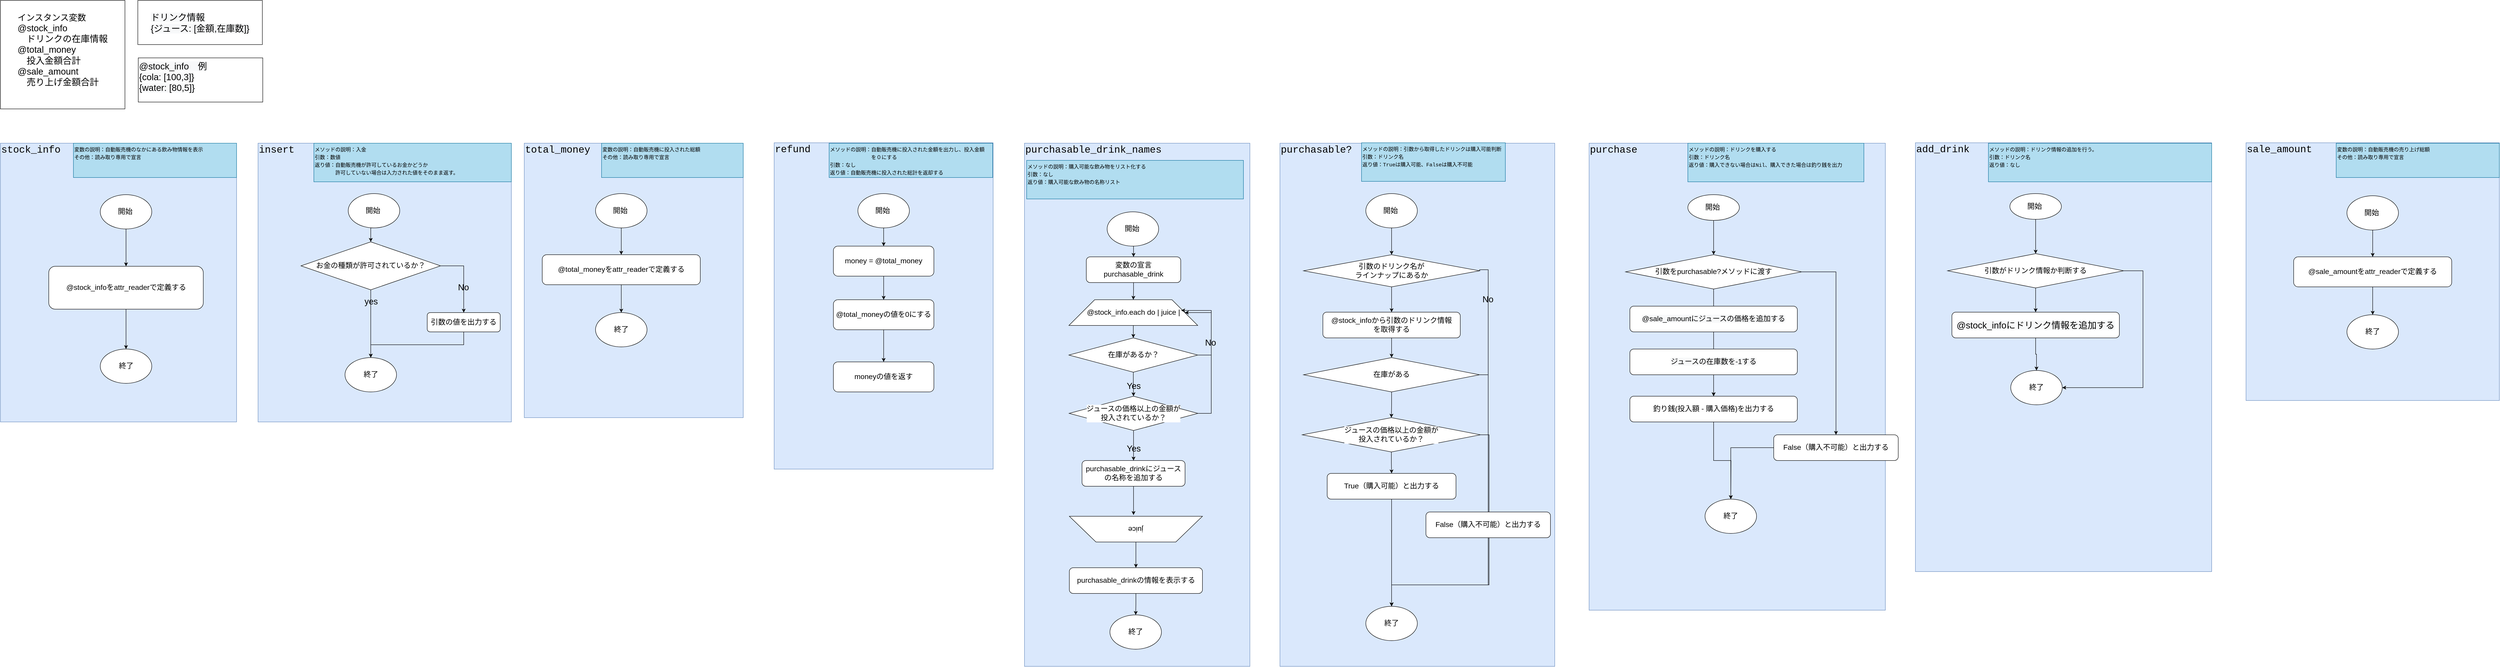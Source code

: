 <mxfile version="12.9.8" type="device"><diagram id="C5RBs43oDa-KdzZeNtuy" name="Page-1"><mxGraphModel dx="1113" dy="1093" grid="1" gridSize="10" guides="1" tooltips="1" connect="1" arrows="1" fold="1" page="1" pageScale="1" pageWidth="291" pageHeight="413" background="none" math="0" shadow="0"><root><mxCell id="WIyWlLk6GJQsqaUBKTNV-0"/><mxCell id="WIyWlLk6GJQsqaUBKTNV-1" parent="WIyWlLk6GJQsqaUBKTNV-0"/><mxCell id="ArXZXlp-o-ZHqkaWzT3B-133" value="&lt;div style=&quot;font-family: &amp;#34;menlo&amp;#34; , &amp;#34;monaco&amp;#34; , &amp;#34;courier new&amp;#34; , monospace ; line-height: 18px&quot;&gt;&lt;span style=&quot;text-align: center&quot;&gt;&lt;font style=&quot;font-size: 23px&quot;&gt;purchasable?&lt;/font&gt;&lt;/span&gt;&lt;br style=&quot;font-size: 23px&quot;&gt;&lt;/div&gt;" style="text;html=1;strokeColor=#6c8ebf;fillColor=#dae8fc;align=left;verticalAlign=top;whiteSpace=wrap;rounded=0;fontSize=23;labelBackgroundColor=none;fontColor=#000000;" vertex="1" parent="WIyWlLk6GJQsqaUBKTNV-1"><mxGeometry x="2980" y="-80" width="640" height="1220" as="geometry"/></mxCell><mxCell id="ArXZXlp-o-ZHqkaWzT3B-115" value="&lt;div style=&quot;font-family: &amp;#34;menlo&amp;#34; , &amp;#34;monaco&amp;#34; , &amp;#34;courier new&amp;#34; , monospace ; line-height: 18px&quot;&gt;&lt;span style=&quot;text-align: center&quot;&gt;&lt;font style=&quot;font-size: 23px&quot;&gt;purchasable_drink_names&lt;/font&gt;&lt;/span&gt;&lt;br style=&quot;font-size: 23px&quot;&gt;&lt;/div&gt;" style="text;html=1;strokeColor=#6c8ebf;fillColor=#dae8fc;align=left;verticalAlign=top;whiteSpace=wrap;rounded=0;fontSize=23;labelBackgroundColor=none;fontColor=#000000;" vertex="1" parent="WIyWlLk6GJQsqaUBKTNV-1"><mxGeometry x="2385" y="-80" width="525" height="1220" as="geometry"/></mxCell><mxCell id="ArXZXlp-o-ZHqkaWzT3B-100" value="&lt;div style=&quot;font-family: menlo, monaco, &amp;quot;courier new&amp;quot;, monospace; font-size: 23px; line-height: 18px;&quot;&gt;&lt;span style=&quot;font-size: 23px; text-align: center;&quot;&gt;refund&lt;/span&gt;&lt;br style=&quot;font-size: 23px;&quot;&gt;&lt;/div&gt;" style="text;html=1;strokeColor=#6c8ebf;fillColor=#dae8fc;align=left;verticalAlign=top;whiteSpace=wrap;rounded=0;fontSize=23;labelBackgroundColor=none;fontColor=#000000;" vertex="1" parent="WIyWlLk6GJQsqaUBKTNV-1"><mxGeometry x="1802" y="-81" width="510" height="761" as="geometry"/></mxCell><mxCell id="CPaV_lXsV1JfVB1zai1K-3" style="edgeStyle=orthogonalEdgeStyle;rounded=0;orthogonalLoop=1;jettySize=auto;html=1;exitX=0.5;exitY=1;exitDx=0;exitDy=0;entryX=0.5;entryY=0;entryDx=0;entryDy=0;" parent="WIyWlLk6GJQsqaUBKTNV-1" edge="1" target="CPaV_lXsV1JfVB1zai1K-110"><mxGeometry relative="1" as="geometry"><mxPoint x="870" y="90" as="targetPoint"/><mxPoint x="870" y="50" as="sourcePoint"/><Array as="points"><mxPoint x="870" y="70"/><mxPoint x="865" y="70"/></Array></mxGeometry></mxCell><mxCell id="ArXZXlp-o-ZHqkaWzT3B-15" value="" style="edgeStyle=orthogonalEdgeStyle;rounded=0;orthogonalLoop=1;jettySize=auto;html=1;fontColor=#000000;entryX=0.5;entryY=0;entryDx=0;entryDy=0;" edge="1" parent="WIyWlLk6GJQsqaUBKTNV-1" source="WIyWlLk6GJQsqaUBKTNV-12" target="ArXZXlp-o-ZHqkaWzT3B-20"><mxGeometry relative="1" as="geometry"><mxPoint x="865" y="405" as="targetPoint"/></mxGeometry></mxCell><mxCell id="WIyWlLk6GJQsqaUBKTNV-12" value="@total_moneyに加算する" style="rounded=1;whiteSpace=wrap;html=1;fontSize=12;glass=0;strokeWidth=1;shadow=0;" parent="WIyWlLk6GJQsqaUBKTNV-1" vertex="1"><mxGeometry x="785" y="360" width="170" height="45" as="geometry"/></mxCell><mxCell id="CPaV_lXsV1JfVB1zai1K-5" value="&lt;div style=&quot;font-family: menlo, monaco, &amp;quot;courier new&amp;quot;, monospace; font-size: 23px; line-height: 18px;&quot;&gt;insert&lt;/div&gt;" style="text;html=1;strokeColor=#6c8ebf;fillColor=#dae8fc;align=left;verticalAlign=top;whiteSpace=wrap;rounded=0;fontSize=23;labelBackgroundColor=none;fontColor=#000000;" parent="WIyWlLk6GJQsqaUBKTNV-1" vertex="1"><mxGeometry x="600" y="-80" width="590" height="650" as="geometry"/></mxCell><mxCell id="CPaV_lXsV1JfVB1zai1K-53" value="&lt;div style=&quot;font-family: menlo, monaco, &amp;quot;courier new&amp;quot;, monospace; font-size: 23px; line-height: 18px;&quot;&gt;stock_info&lt;/div&gt;" style="text;html=1;strokeColor=#6c8ebf;fillColor=#DAE8FC;align=left;verticalAlign=top;whiteSpace=wrap;rounded=0;fontSize=23;labelBackgroundColor=none;fontColor=#000000;" parent="WIyWlLk6GJQsqaUBKTNV-1" vertex="1"><mxGeometry y="-80" width="550" height="650" as="geometry"/></mxCell><mxCell id="ArXZXlp-o-ZHqkaWzT3B-6" style="edgeStyle=orthogonalEdgeStyle;rounded=0;orthogonalLoop=1;jettySize=auto;html=1;exitX=0.5;exitY=1;exitDx=0;exitDy=0;entryX=0.5;entryY=0;entryDx=0;entryDy=0;fontColor=#000000;" edge="1" parent="WIyWlLk6GJQsqaUBKTNV-1" source="CPaV_lXsV1JfVB1zai1K-54" target="ArXZXlp-o-ZHqkaWzT3B-5"><mxGeometry relative="1" as="geometry"/></mxCell><mxCell id="CPaV_lXsV1JfVB1zai1K-54" value="@stock_infoをattr_readerで定義する" style="rounded=1;whiteSpace=wrap;html=1;fontSize=17;" parent="WIyWlLk6GJQsqaUBKTNV-1" vertex="1"><mxGeometry x="112.57" y="207" width="359.87" height="100" as="geometry"/></mxCell><mxCell id="CPaV_lXsV1JfVB1zai1K-69" value="&lt;div style=&quot;font-family: menlo, monaco, &amp;quot;courier new&amp;quot;, monospace; font-size: 23px; line-height: 18px;&quot;&gt;total_money&lt;/div&gt;" style="text;html=1;strokeColor=#6c8ebf;fillColor=#dae8fc;align=left;verticalAlign=top;whiteSpace=wrap;rounded=0;fontSize=23;labelBackgroundColor=none;" parent="WIyWlLk6GJQsqaUBKTNV-1" vertex="1"><mxGeometry x="1220" y="-80" width="510" height="640" as="geometry"/></mxCell><mxCell id="CPaV_lXsV1JfVB1zai1K-72" style="edgeStyle=orthogonalEdgeStyle;rounded=0;orthogonalLoop=1;jettySize=auto;html=1;fontSize=22;entryX=0.5;entryY=0;entryDx=0;entryDy=0;" parent="WIyWlLk6GJQsqaUBKTNV-1" source="ArXZXlp-o-ZHqkaWzT3B-24" edge="1" target="ArXZXlp-o-ZHqkaWzT3B-26"><mxGeometry relative="1" as="geometry"><mxPoint x="1405" y="120" as="targetPoint"/><mxPoint x="1405" y="60" as="sourcePoint"/></mxGeometry></mxCell><mxCell id="ArXZXlp-o-ZHqkaWzT3B-91" style="edgeStyle=orthogonalEdgeStyle;rounded=0;orthogonalLoop=1;jettySize=auto;html=1;entryX=0.5;entryY=0;entryDx=0;entryDy=0;fontSize=23;fontColor=#000000;" edge="1" parent="WIyWlLk6GJQsqaUBKTNV-1" source="CPaV_lXsV1JfVB1zai1K-110" target="ArXZXlp-o-ZHqkaWzT3B-20"><mxGeometry relative="1" as="geometry"/></mxCell><mxCell id="ArXZXlp-o-ZHqkaWzT3B-92" value="&lt;font style=&quot;font-size: 20px;&quot;&gt;yes&lt;/font&gt;" style="text;html=1;align=center;verticalAlign=middle;resizable=0;points=[];fontSize=20;fontColor=#000000;" vertex="1" connectable="0" parent="ArXZXlp-o-ZHqkaWzT3B-91"><mxGeometry x="-0.677" relative="1" as="geometry"><mxPoint as="offset"/></mxGeometry></mxCell><mxCell id="ArXZXlp-o-ZHqkaWzT3B-108" style="edgeStyle=orthogonalEdgeStyle;rounded=0;orthogonalLoop=1;jettySize=auto;html=1;entryX=0.5;entryY=0;entryDx=0;entryDy=0;fontSize=17;fontColor=#000000;exitX=1;exitY=0.5;exitDx=0;exitDy=0;" edge="1" parent="WIyWlLk6GJQsqaUBKTNV-1" source="CPaV_lXsV1JfVB1zai1K-110" target="ArXZXlp-o-ZHqkaWzT3B-18"><mxGeometry relative="1" as="geometry"/></mxCell><mxCell id="ArXZXlp-o-ZHqkaWzT3B-109" value="&lt;font style=&quot;font-size: 20px&quot;&gt;No&lt;/font&gt;" style="text;html=1;align=center;verticalAlign=middle;resizable=0;points=[];fontSize=17;fontColor=#000000;" vertex="1" connectable="0" parent="ArXZXlp-o-ZHqkaWzT3B-108"><mxGeometry x="0.275" y="-1" relative="1" as="geometry"><mxPoint as="offset"/></mxGeometry></mxCell><mxCell id="CPaV_lXsV1JfVB1zai1K-110" value="お金の種類が許可されているか？" style="rhombus;whiteSpace=wrap;html=1;fillColor=#ffffff;gradientColor=none;fontSize=17;" parent="WIyWlLk6GJQsqaUBKTNV-1" vertex="1"><mxGeometry x="700" y="150" width="325" height="112" as="geometry"/></mxCell><mxCell id="ArXZXlp-o-ZHqkaWzT3B-4" value="&lt;div style=&quot;font-size: 20px&quot;&gt;&lt;div style=&quot;text-align: left&quot;&gt;インスタンス変数&lt;/div&gt;&lt;/div&gt;&lt;span style=&quot;background-color: rgb(248 , 249 , 250) ; font-size: 20px&quot;&gt;&lt;div style=&quot;text-align: left&quot;&gt;&lt;span style=&quot;font-size: 21px ; text-align: center&quot;&gt;@stock_info&lt;/span&gt;&lt;br&gt;&lt;/div&gt;&lt;div style=&quot;text-align: left&quot;&gt;&lt;span style=&quot;font-size: 21px ; text-align: center&quot;&gt;　ドリンクの在庫情報&lt;/span&gt;&lt;/div&gt;&lt;div style=&quot;text-align: left&quot;&gt;&lt;span style=&quot;font-size: 21px ; text-align: center&quot;&gt;@total_money&lt;/span&gt;&lt;br&gt;&lt;/div&gt;&lt;div style=&quot;text-align: left&quot;&gt;&lt;span style=&quot;font-size: 21px ; text-align: center&quot;&gt;　投入金額合計&lt;/span&gt;&lt;/div&gt;&lt;div style=&quot;text-align: left&quot;&gt;&lt;span style=&quot;font-size: 21px ; text-align: center&quot;&gt;@sale_amount&lt;/span&gt;&lt;br&gt;&lt;/div&gt;&lt;div style=&quot;text-align: left&quot;&gt;&lt;span style=&quot;font-size: 21px ; text-align: center&quot;&gt;　売り上げ金額合計&lt;/span&gt;&lt;/div&gt;&lt;div style=&quot;text-align: left&quot;&gt;&lt;br&gt;&lt;/div&gt;&lt;/span&gt;" style="rounded=0;whiteSpace=wrap;html=1;labelBackgroundColor=#ffffff;gradientColor=none;fontColor=#000000;" vertex="1" parent="WIyWlLk6GJQsqaUBKTNV-1"><mxGeometry y="-413" width="290" height="253" as="geometry"/></mxCell><mxCell id="ArXZXlp-o-ZHqkaWzT3B-5" value="終了" style="ellipse;whiteSpace=wrap;html=1;labelBackgroundColor=#ffffff;gradientColor=none;fontColor=#000000;fontSize=17;" vertex="1" parent="WIyWlLk6GJQsqaUBKTNV-1"><mxGeometry x="232.5" y="400" width="120" height="80" as="geometry"/></mxCell><mxCell id="ArXZXlp-o-ZHqkaWzT3B-87" style="edgeStyle=orthogonalEdgeStyle;rounded=0;orthogonalLoop=1;jettySize=auto;html=1;exitX=0.5;exitY=1;exitDx=0;exitDy=0;entryX=0.5;entryY=0;entryDx=0;entryDy=0;fontSize=23;fontColor=#000000;" edge="1" parent="WIyWlLk6GJQsqaUBKTNV-1" source="ArXZXlp-o-ZHqkaWzT3B-9" target="CPaV_lXsV1JfVB1zai1K-110"><mxGeometry relative="1" as="geometry"/></mxCell><mxCell id="ArXZXlp-o-ZHqkaWzT3B-9" value="開始&amp;nbsp;" style="ellipse;whiteSpace=wrap;html=1;labelBackgroundColor=#ffffff;gradientColor=none;fontColor=#000000;fontSize=17;" vertex="1" parent="WIyWlLk6GJQsqaUBKTNV-1"><mxGeometry x="810" y="37.5" width="120" height="80" as="geometry"/></mxCell><mxCell id="ArXZXlp-o-ZHqkaWzT3B-93" style="edgeStyle=orthogonalEdgeStyle;rounded=0;orthogonalLoop=1;jettySize=auto;html=1;exitX=0.5;exitY=1;exitDx=0;exitDy=0;entryX=0.5;entryY=0;entryDx=0;entryDy=0;fontSize=23;fontColor=#000000;" edge="1" parent="WIyWlLk6GJQsqaUBKTNV-1" source="ArXZXlp-o-ZHqkaWzT3B-18" target="ArXZXlp-o-ZHqkaWzT3B-20"><mxGeometry relative="1" as="geometry"/></mxCell><mxCell id="ArXZXlp-o-ZHqkaWzT3B-18" value="引数の値を出力する" style="rounded=1;whiteSpace=wrap;html=1;fontSize=17;glass=0;strokeWidth=1;shadow=0;" vertex="1" parent="WIyWlLk6GJQsqaUBKTNV-1"><mxGeometry x="994" y="315" width="170" height="45" as="geometry"/></mxCell><mxCell id="ArXZXlp-o-ZHqkaWzT3B-20" value="終了" style="ellipse;whiteSpace=wrap;html=1;labelBackgroundColor=#ffffff;gradientColor=none;fontColor=#000000;fontSize=17;" vertex="1" parent="WIyWlLk6GJQsqaUBKTNV-1"><mxGeometry x="802.5" y="420" width="120" height="80" as="geometry"/></mxCell><mxCell id="ArXZXlp-o-ZHqkaWzT3B-96" style="edgeStyle=orthogonalEdgeStyle;rounded=0;orthogonalLoop=1;jettySize=auto;html=1;exitX=0.5;exitY=1;exitDx=0;exitDy=0;entryX=0.5;entryY=0;entryDx=0;entryDy=0;fontSize=23;fontColor=#000000;" edge="1" parent="WIyWlLk6GJQsqaUBKTNV-1" source="ArXZXlp-o-ZHqkaWzT3B-26" target="ArXZXlp-o-ZHqkaWzT3B-95"><mxGeometry relative="1" as="geometry"/></mxCell><mxCell id="ArXZXlp-o-ZHqkaWzT3B-26" value="&lt;span style=&quot;font-size: 17px;&quot;&gt;@total_moneyをattr_readerで定義する&lt;/span&gt;" style="rounded=1;whiteSpace=wrap;html=1;fontSize=17;glass=0;strokeWidth=1;shadow=0;" vertex="1" parent="WIyWlLk6GJQsqaUBKTNV-1"><mxGeometry x="1261.88" y="180" width="368.12" height="70" as="geometry"/></mxCell><mxCell id="ArXZXlp-o-ZHqkaWzT3B-32" style="edgeStyle=orthogonalEdgeStyle;rounded=0;orthogonalLoop=1;jettySize=auto;html=1;entryX=0.5;entryY=0;entryDx=0;entryDy=0;fontColor=#000000;" edge="1" parent="WIyWlLk6GJQsqaUBKTNV-1" source="ArXZXlp-o-ZHqkaWzT3B-29" target="ArXZXlp-o-ZHqkaWzT3B-30"><mxGeometry relative="1" as="geometry"/></mxCell><mxCell id="ArXZXlp-o-ZHqkaWzT3B-29" value="開始&amp;nbsp;" style="ellipse;whiteSpace=wrap;html=1;labelBackgroundColor=#ffffff;gradientColor=none;fontColor=#000000;fontSize=17;" vertex="1" parent="WIyWlLk6GJQsqaUBKTNV-1"><mxGeometry x="1997" y="37.5" width="120" height="80" as="geometry"/></mxCell><mxCell id="ArXZXlp-o-ZHqkaWzT3B-103" style="edgeStyle=orthogonalEdgeStyle;rounded=0;orthogonalLoop=1;jettySize=auto;html=1;entryX=0.5;entryY=0;entryDx=0;entryDy=0;fontSize=23;fontColor=#000000;" edge="1" parent="WIyWlLk6GJQsqaUBKTNV-1" source="ArXZXlp-o-ZHqkaWzT3B-30" target="ArXZXlp-o-ZHqkaWzT3B-34"><mxGeometry relative="1" as="geometry"/></mxCell><mxCell id="ArXZXlp-o-ZHqkaWzT3B-30" value="money = @total_money" style="rounded=1;whiteSpace=wrap;html=1;fontSize=17;glass=0;strokeWidth=1;shadow=0;" vertex="1" parent="WIyWlLk6GJQsqaUBKTNV-1"><mxGeometry x="1939.97" y="160" width="234.06" height="70" as="geometry"/></mxCell><mxCell id="ArXZXlp-o-ZHqkaWzT3B-38" style="edgeStyle=orthogonalEdgeStyle;rounded=0;orthogonalLoop=1;jettySize=auto;html=1;entryX=0.5;entryY=0;entryDx=0;entryDy=0;fontColor=#000000;" edge="1" parent="WIyWlLk6GJQsqaUBKTNV-1" source="ArXZXlp-o-ZHqkaWzT3B-34" target="ArXZXlp-o-ZHqkaWzT3B-35"><mxGeometry relative="1" as="geometry"/></mxCell><mxCell id="ArXZXlp-o-ZHqkaWzT3B-34" value="@total_moneyの値を0にする" style="rounded=1;whiteSpace=wrap;html=1;fontSize=17;glass=0;strokeWidth=1;shadow=0;" vertex="1" parent="WIyWlLk6GJQsqaUBKTNV-1"><mxGeometry x="1939.97" y="285" width="234.06" height="70" as="geometry"/></mxCell><mxCell id="ArXZXlp-o-ZHqkaWzT3B-35" value="moneyの値を返す" style="rounded=1;whiteSpace=wrap;html=1;fontSize=17;glass=0;strokeWidth=1;shadow=0;" vertex="1" parent="WIyWlLk6GJQsqaUBKTNV-1"><mxGeometry x="1939.97" y="430" width="234.06" height="70" as="geometry"/></mxCell><mxCell id="ArXZXlp-o-ZHqkaWzT3B-42" style="edgeStyle=orthogonalEdgeStyle;rounded=0;orthogonalLoop=1;jettySize=auto;html=1;exitX=0.5;exitY=1;exitDx=0;exitDy=0;entryX=0.5;entryY=0;entryDx=0;entryDy=0;fontColor=#000000;" edge="1" parent="WIyWlLk6GJQsqaUBKTNV-1" source="ArXZXlp-o-ZHqkaWzT3B-69" target="ArXZXlp-o-ZHqkaWzT3B-44"><mxGeometry relative="1" as="geometry"><mxPoint x="2640.0" y="200" as="targetPoint"/></mxGeometry></mxCell><mxCell id="ArXZXlp-o-ZHqkaWzT3B-40" value="開始&amp;nbsp;" style="ellipse;whiteSpace=wrap;html=1;labelBackgroundColor=#ffffff;gradientColor=none;fontColor=#000000;fontSize=17;" vertex="1" parent="WIyWlLk6GJQsqaUBKTNV-1"><mxGeometry x="2577.5" y="80" width="120" height="80" as="geometry"/></mxCell><mxCell id="ArXZXlp-o-ZHqkaWzT3B-43" value="&lt;span style=&quot;font-size: 21px&quot;&gt;&lt;br&gt;&lt;/span&gt;" style="text;html=1;align=center;verticalAlign=middle;resizable=0;points=[];autosize=1;fontColor=#000000;" vertex="1" parent="WIyWlLk6GJQsqaUBKTNV-1"><mxGeometry x="435" y="-230" width="20" height="20" as="geometry"/></mxCell><mxCell id="ArXZXlp-o-ZHqkaWzT3B-50" style="edgeStyle=orthogonalEdgeStyle;rounded=0;orthogonalLoop=1;jettySize=auto;html=1;exitX=0.5;exitY=1;exitDx=0;exitDy=0;entryX=0.5;entryY=0;entryDx=0;entryDy=0;fontColor=#000000;" edge="1" parent="WIyWlLk6GJQsqaUBKTNV-1" source="ArXZXlp-o-ZHqkaWzT3B-44" target="ArXZXlp-o-ZHqkaWzT3B-47"><mxGeometry relative="1" as="geometry"/></mxCell><mxCell id="ArXZXlp-o-ZHqkaWzT3B-44" value="@stock_info.each do | juice |" style="shape=trapezoid;perimeter=trapezoidPerimeter;whiteSpace=wrap;html=1;labelBackgroundColor=#ffffff;gradientColor=none;fontColor=#000000;fontSize=17;" vertex="1" parent="WIyWlLk6GJQsqaUBKTNV-1"><mxGeometry x="2488.5" y="285" width="300" height="60" as="geometry"/></mxCell><mxCell id="ArXZXlp-o-ZHqkaWzT3B-70" value="" style="edgeStyle=orthogonalEdgeStyle;rounded=0;orthogonalLoop=1;jettySize=auto;html=1;fontColor=#000000;" edge="1" parent="WIyWlLk6GJQsqaUBKTNV-1" source="ArXZXlp-o-ZHqkaWzT3B-46" target="ArXZXlp-o-ZHqkaWzT3B-59"><mxGeometry relative="1" as="geometry"/></mxCell><mxCell id="ArXZXlp-o-ZHqkaWzT3B-46" value="juice" style="shape=trapezoid;perimeter=trapezoidPerimeter;whiteSpace=wrap;html=1;labelBackgroundColor=#ffffff;gradientColor=none;fontColor=#000000;rotation=180;fontSize=17;spacingTop=0;" vertex="1" parent="WIyWlLk6GJQsqaUBKTNV-1"><mxGeometry x="2489.5" y="790" width="310" height="60" as="geometry"/></mxCell><mxCell id="ArXZXlp-o-ZHqkaWzT3B-51" style="edgeStyle=orthogonalEdgeStyle;rounded=0;orthogonalLoop=1;jettySize=auto;html=1;exitX=0.5;exitY=1;exitDx=0;exitDy=0;fontColor=#000000;" edge="1" parent="WIyWlLk6GJQsqaUBKTNV-1" source="ArXZXlp-o-ZHqkaWzT3B-47" target="ArXZXlp-o-ZHqkaWzT3B-49"><mxGeometry relative="1" as="geometry"/></mxCell><mxCell id="ArXZXlp-o-ZHqkaWzT3B-63" value="Yes" style="text;html=1;align=center;verticalAlign=middle;resizable=0;points=[];fontColor=#000000;fontSize=20;" vertex="1" connectable="0" parent="ArXZXlp-o-ZHqkaWzT3B-51"><mxGeometry x="0.388" y="3" relative="1" as="geometry"><mxPoint x="-3" y="-7.5" as="offset"/></mxGeometry></mxCell><mxCell id="ArXZXlp-o-ZHqkaWzT3B-120" style="edgeStyle=orthogonalEdgeStyle;rounded=0;orthogonalLoop=1;jettySize=auto;html=1;fontSize=20;fontColor=#000000;exitX=1;exitY=0.5;exitDx=0;exitDy=0;" edge="1" parent="WIyWlLk6GJQsqaUBKTNV-1" source="ArXZXlp-o-ZHqkaWzT3B-47"><mxGeometry relative="1" as="geometry"><mxPoint x="2750" y="310" as="targetPoint"/><Array as="points"><mxPoint x="2820" y="414"/><mxPoint x="2820" y="310"/></Array></mxGeometry></mxCell><mxCell id="ArXZXlp-o-ZHqkaWzT3B-47" value="在庫があるか？" style="rhombus;whiteSpace=wrap;html=1;labelBackgroundColor=#ffffff;gradientColor=none;fontColor=#000000;fontSize=17;" vertex="1" parent="WIyWlLk6GJQsqaUBKTNV-1"><mxGeometry x="2488.5" y="374" width="300" height="80" as="geometry"/></mxCell><mxCell id="ArXZXlp-o-ZHqkaWzT3B-65" value="" style="edgeStyle=orthogonalEdgeStyle;rounded=0;orthogonalLoop=1;jettySize=auto;html=1;fontColor=#000000;" edge="1" parent="WIyWlLk6GJQsqaUBKTNV-1" source="ArXZXlp-o-ZHqkaWzT3B-49" target="ArXZXlp-o-ZHqkaWzT3B-61"><mxGeometry relative="1" as="geometry"/></mxCell><mxCell id="ArXZXlp-o-ZHqkaWzT3B-68" value="&lt;font style=&quot;font-size: 20px&quot;&gt;Yes&lt;/font&gt;" style="text;html=1;align=center;verticalAlign=middle;resizable=0;points=[];fontColor=#000000;" vertex="1" connectable="0" parent="ArXZXlp-o-ZHqkaWzT3B-65"><mxGeometry x="-0.473" y="-2" relative="1" as="geometry"><mxPoint x="2" y="22" as="offset"/></mxGeometry></mxCell><mxCell id="ArXZXlp-o-ZHqkaWzT3B-121" style="edgeStyle=orthogonalEdgeStyle;rounded=0;orthogonalLoop=1;jettySize=auto;html=1;entryX=1;entryY=0.5;entryDx=0;entryDy=0;fontSize=20;fontColor=#000000;exitX=1;exitY=0.5;exitDx=0;exitDy=0;" edge="1" parent="WIyWlLk6GJQsqaUBKTNV-1" source="ArXZXlp-o-ZHqkaWzT3B-49" target="ArXZXlp-o-ZHqkaWzT3B-44"><mxGeometry relative="1" as="geometry"><mxPoint x="2820" y="530" as="sourcePoint"/><Array as="points"><mxPoint x="2820" y="550"/><mxPoint x="2820" y="315"/></Array></mxGeometry></mxCell><mxCell id="ArXZXlp-o-ZHqkaWzT3B-127" value="No" style="text;html=1;align=center;verticalAlign=middle;resizable=0;points=[];fontSize=20;fontColor=#000000;" vertex="1" connectable="0" parent="ArXZXlp-o-ZHqkaWzT3B-121"><mxGeometry x="0.213" y="2" relative="1" as="geometry"><mxPoint y="1" as="offset"/></mxGeometry></mxCell><mxCell id="ArXZXlp-o-ZHqkaWzT3B-49" value="ジュースの価格以上の金額が&lt;br&gt;投入されているか？" style="rhombus;whiteSpace=wrap;html=1;labelBackgroundColor=#ffffff;gradientColor=none;fontColor=#000000;fontSize=17;" vertex="1" parent="WIyWlLk6GJQsqaUBKTNV-1"><mxGeometry x="2489" y="510" width="300" height="80" as="geometry"/></mxCell><mxCell id="ArXZXlp-o-ZHqkaWzT3B-132" style="edgeStyle=orthogonalEdgeStyle;rounded=0;orthogonalLoop=1;jettySize=auto;html=1;exitX=0.5;exitY=1;exitDx=0;exitDy=0;entryX=0.5;entryY=0;entryDx=0;entryDy=0;fontSize=20;fontColor=#000000;" edge="1" parent="WIyWlLk6GJQsqaUBKTNV-1" source="ArXZXlp-o-ZHqkaWzT3B-59" target="ArXZXlp-o-ZHqkaWzT3B-131"><mxGeometry relative="1" as="geometry"/></mxCell><mxCell id="ArXZXlp-o-ZHqkaWzT3B-59" value="purchasable_drinkの情報を表示する" style="rounded=1;whiteSpace=wrap;html=1;labelBackgroundColor=#ffffff;gradientColor=none;fontColor=#000000;fontSize=17;" vertex="1" parent="WIyWlLk6GJQsqaUBKTNV-1"><mxGeometry x="2489.5" y="910" width="310" height="60" as="geometry"/></mxCell><mxCell id="ArXZXlp-o-ZHqkaWzT3B-129" style="edgeStyle=orthogonalEdgeStyle;rounded=0;orthogonalLoop=1;jettySize=auto;html=1;exitX=0.5;exitY=1;exitDx=0;exitDy=0;fontSize=20;fontColor=#000000;" edge="1" parent="WIyWlLk6GJQsqaUBKTNV-1" source="ArXZXlp-o-ZHqkaWzT3B-61"><mxGeometry relative="1" as="geometry"><mxPoint x="2639" y="787" as="targetPoint"/></mxGeometry></mxCell><mxCell id="ArXZXlp-o-ZHqkaWzT3B-61" value="&lt;span style=&quot;font-size: 17px;&quot;&gt;purchasable_drinkにジュースの名称を追加する&lt;/span&gt;" style="rounded=1;whiteSpace=wrap;html=1;labelBackgroundColor=#ffffff;gradientColor=none;fontColor=#000000;fontSize=17;" vertex="1" parent="WIyWlLk6GJQsqaUBKTNV-1"><mxGeometry x="2519" y="660" width="240" height="60" as="geometry"/></mxCell><mxCell id="ArXZXlp-o-ZHqkaWzT3B-79" style="edgeStyle=orthogonalEdgeStyle;rounded=0;orthogonalLoop=1;jettySize=auto;html=1;fontColor=#000000;" edge="1" parent="WIyWlLk6GJQsqaUBKTNV-1" source="ArXZXlp-o-ZHqkaWzT3B-78" target="CPaV_lXsV1JfVB1zai1K-54"><mxGeometry relative="1" as="geometry"/></mxCell><mxCell id="ArXZXlp-o-ZHqkaWzT3B-78" value="開始&amp;nbsp;" style="ellipse;whiteSpace=wrap;html=1;labelBackgroundColor=#ffffff;gradientColor=none;fontColor=#000000;fontSize=17;" vertex="1" parent="WIyWlLk6GJQsqaUBKTNV-1"><mxGeometry x="232.5" y="40" width="120" height="80" as="geometry"/></mxCell><mxCell id="ArXZXlp-o-ZHqkaWzT3B-85" value="&lt;div style=&quot;font-family: &amp;#34;menlo&amp;#34; , &amp;#34;monaco&amp;#34; , &amp;#34;courier new&amp;#34; , monospace ; font-size: 12px ; line-height: 18px&quot;&gt;&lt;div style=&quot;line-height: 18px&quot;&gt;変数の説明：自動販売機のなかにある飲み物情報を表示&lt;/div&gt;&lt;div style=&quot;line-height: 18px&quot;&gt;その他：読み取り専用で宣言&lt;/div&gt;&lt;/div&gt;" style="text;html=1;strokeColor=#10739e;fillColor=#b1ddf0;align=left;verticalAlign=top;whiteSpace=wrap;rounded=0;fontSize=21;labelBackgroundColor=none;" vertex="1" parent="WIyWlLk6GJQsqaUBKTNV-1"><mxGeometry x="170" y="-80" width="380" height="80" as="geometry"/></mxCell><mxCell id="ArXZXlp-o-ZHqkaWzT3B-86" value="&lt;div style=&quot;font-family: &amp;#34;menlo&amp;#34; , &amp;#34;monaco&amp;#34; , &amp;#34;courier new&amp;#34; , monospace ; font-size: 12px ; line-height: 18px&quot;&gt;メソッドの説明：入金&lt;/div&gt;&lt;div style=&quot;font-family: &amp;#34;menlo&amp;#34; , &amp;#34;monaco&amp;#34; , &amp;#34;courier new&amp;#34; , monospace ; font-size: 12px ; line-height: 18px&quot;&gt;引数：数値&lt;/div&gt;&lt;div style=&quot;font-family: &amp;#34;menlo&amp;#34; , &amp;#34;monaco&amp;#34; , &amp;#34;courier new&amp;#34; , monospace ; font-size: 12px ; line-height: 18px&quot;&gt;返り値：自動販売機が許可しているお金かどうか&lt;/div&gt;&lt;div style=&quot;font-family: &amp;#34;menlo&amp;#34; , &amp;#34;monaco&amp;#34; , &amp;#34;courier new&amp;#34; , monospace ; font-size: 12px ; line-height: 18px&quot;&gt;　　　　許可していない場合は入力された値をそのまま返す。&lt;/div&gt;" style="text;html=1;align=left;verticalAlign=top;whiteSpace=wrap;rounded=0;fontSize=22;labelBackgroundColor=none;fillColor=#b1ddf0;strokeColor=#10739e;" vertex="1" parent="WIyWlLk6GJQsqaUBKTNV-1"><mxGeometry x="730" y="-80" width="460" height="90" as="geometry"/></mxCell><mxCell id="ArXZXlp-o-ZHqkaWzT3B-24" value="開始&amp;nbsp;" style="ellipse;whiteSpace=wrap;html=1;labelBackgroundColor=#ffffff;gradientColor=none;fontColor=#000000;fontSize=17;" vertex="1" parent="WIyWlLk6GJQsqaUBKTNV-1"><mxGeometry x="1385.94" y="37.5" width="120" height="80" as="geometry"/></mxCell><mxCell id="ArXZXlp-o-ZHqkaWzT3B-95" value="終了" style="ellipse;whiteSpace=wrap;html=1;labelBackgroundColor=#ffffff;gradientColor=none;fontColor=#000000;fontSize=17;" vertex="1" parent="WIyWlLk6GJQsqaUBKTNV-1"><mxGeometry x="1385.94" y="315" width="120" height="80" as="geometry"/></mxCell><mxCell id="ArXZXlp-o-ZHqkaWzT3B-97" value="&lt;div style=&quot;font-family: &amp;#34;menlo&amp;#34; , &amp;#34;monaco&amp;#34; , &amp;#34;courier new&amp;#34; , monospace ; font-size: 12px ; line-height: 18px&quot;&gt;&lt;div style=&quot;line-height: 18px&quot;&gt;変数の説明：自動販売機に投入された総額&lt;/div&gt;&lt;div style=&quot;line-height: 18px&quot;&gt;その他：読み取り専用で宣言&lt;/div&gt;&lt;/div&gt;" style="text;html=1;strokeColor=#10739e;fillColor=#b1ddf0;align=left;verticalAlign=top;whiteSpace=wrap;rounded=0;fontSize=21;labelBackgroundColor=none;" vertex="1" parent="WIyWlLk6GJQsqaUBKTNV-1"><mxGeometry x="1400" y="-80" width="330" height="80" as="geometry"/></mxCell><mxCell id="ArXZXlp-o-ZHqkaWzT3B-106" value="&lt;div style=&quot;font-family: &amp;#34;menlo&amp;#34; , &amp;#34;monaco&amp;#34; , &amp;#34;courier new&amp;#34; , monospace ; font-size: 12px ; line-height: 18px&quot;&gt;&lt;div style=&quot;line-height: 18px&quot;&gt;&lt;div style=&quot;line-height: 18px&quot;&gt;メソッドの説明：自動販売機に投入された金額を出力し、投入金額&lt;/div&gt;&lt;div style=&quot;line-height: 18px&quot;&gt;　　　　　　　　を０にする&lt;/div&gt;&lt;div style=&quot;line-height: 18px&quot;&gt;引数：なし&lt;/div&gt;&lt;div style=&quot;line-height: 18px&quot;&gt;返り値：自動販売機に投入された総計を返却する&lt;/div&gt;&lt;/div&gt;&lt;/div&gt;" style="text;html=1;strokeColor=#10739e;fillColor=#b1ddf0;align=left;verticalAlign=top;whiteSpace=wrap;rounded=0;fontSize=21;labelBackgroundColor=none;" vertex="1" parent="WIyWlLk6GJQsqaUBKTNV-1"><mxGeometry x="1930" y="-80" width="381" height="80" as="geometry"/></mxCell><mxCell id="ArXZXlp-o-ZHqkaWzT3B-116" value="&lt;div style=&quot;font-family: &amp;#34;menlo&amp;#34; , &amp;#34;monaco&amp;#34; , &amp;#34;courier new&amp;#34; , monospace ; font-size: 12px ; line-height: 18px&quot;&gt;&lt;div style=&quot;line-height: 18px&quot;&gt;&lt;div style=&quot;line-height: 18px&quot;&gt;メソッドの説明：購入可能な飲み物をリスト化する&lt;/div&gt;&lt;div style=&quot;line-height: 18px&quot;&gt;引数：なし&lt;/div&gt;&lt;div style=&quot;line-height: 18px&quot;&gt;返り値：購入可能な飲み物の名称リスト&lt;/div&gt;&lt;/div&gt;&lt;/div&gt;" style="text;html=1;strokeColor=#10739e;fillColor=#b1ddf0;align=left;verticalAlign=top;whiteSpace=wrap;rounded=0;fontSize=21;labelBackgroundColor=none;" vertex="1" parent="WIyWlLk6GJQsqaUBKTNV-1"><mxGeometry x="2390" y="-40" width="505" height="90" as="geometry"/></mxCell><mxCell id="ArXZXlp-o-ZHqkaWzT3B-69" value="変数の宣言&lt;br style=&quot;font-size: 17px;&quot;&gt;purchasable_drink" style="rounded=1;whiteSpace=wrap;html=1;labelBackgroundColor=#ffffff;gradientColor=none;fontColor=#000000;fontSize=17;" vertex="1" parent="WIyWlLk6GJQsqaUBKTNV-1"><mxGeometry x="2529" y="185" width="220" height="60" as="geometry"/></mxCell><mxCell id="ArXZXlp-o-ZHqkaWzT3B-123" style="edgeStyle=orthogonalEdgeStyle;rounded=0;orthogonalLoop=1;jettySize=auto;html=1;exitX=0.5;exitY=1;exitDx=0;exitDy=0;entryX=0.5;entryY=0;entryDx=0;entryDy=0;fontColor=#000000;" edge="1" parent="WIyWlLk6GJQsqaUBKTNV-1" source="ArXZXlp-o-ZHqkaWzT3B-40" target="ArXZXlp-o-ZHqkaWzT3B-69"><mxGeometry relative="1" as="geometry"><mxPoint x="2637.5" y="160" as="sourcePoint"/><mxPoint x="2637.5" y="285" as="targetPoint"/></mxGeometry></mxCell><mxCell id="ArXZXlp-o-ZHqkaWzT3B-131" value="終了" style="ellipse;whiteSpace=wrap;html=1;labelBackgroundColor=#ffffff;gradientColor=none;fontColor=#000000;fontSize=17;" vertex="1" parent="WIyWlLk6GJQsqaUBKTNV-1"><mxGeometry x="2584" y="1020" width="120" height="80" as="geometry"/></mxCell><mxCell id="ArXZXlp-o-ZHqkaWzT3B-135" value="&lt;div style=&quot;font-family: &amp;#34;menlo&amp;#34; , &amp;#34;monaco&amp;#34; , &amp;#34;courier new&amp;#34; , monospace ; font-size: 12px ; line-height: 18px&quot;&gt;&lt;div style=&quot;line-height: 18px&quot;&gt;&lt;div style=&quot;line-height: 18px&quot;&gt;メソッドの説明：引数から取得したドリンクは購入可能判断&lt;/div&gt;&lt;div style=&quot;line-height: 18px&quot;&gt;引数：ドリンク名&lt;/div&gt;&lt;div style=&quot;line-height: 18px&quot;&gt;返り値：Trueは購入可能、Falseは購入不可能&lt;/div&gt;&lt;/div&gt;&lt;/div&gt;" style="text;html=1;strokeColor=#10739e;fillColor=#b1ddf0;align=left;verticalAlign=top;whiteSpace=wrap;rounded=0;fontSize=21;labelBackgroundColor=none;" vertex="1" parent="WIyWlLk6GJQsqaUBKTNV-1"><mxGeometry x="3170" y="-81" width="335" height="90" as="geometry"/></mxCell><mxCell id="ArXZXlp-o-ZHqkaWzT3B-140" style="edgeStyle=orthogonalEdgeStyle;rounded=0;orthogonalLoop=1;jettySize=auto;html=1;entryX=0.5;entryY=0;entryDx=0;entryDy=0;fontSize=20;fontColor=#000000;" edge="1" parent="WIyWlLk6GJQsqaUBKTNV-1" source="ArXZXlp-o-ZHqkaWzT3B-136" target="ArXZXlp-o-ZHqkaWzT3B-139"><mxGeometry relative="1" as="geometry"/></mxCell><mxCell id="ArXZXlp-o-ZHqkaWzT3B-136" value="開始&amp;nbsp;" style="ellipse;whiteSpace=wrap;html=1;labelBackgroundColor=#ffffff;gradientColor=none;fontColor=#000000;fontSize=17;" vertex="1" parent="WIyWlLk6GJQsqaUBKTNV-1"><mxGeometry x="3180" y="37.5" width="120" height="80" as="geometry"/></mxCell><mxCell id="ArXZXlp-o-ZHqkaWzT3B-143" style="edgeStyle=orthogonalEdgeStyle;rounded=0;orthogonalLoop=1;jettySize=auto;html=1;entryX=0.5;entryY=0;entryDx=0;entryDy=0;fontSize=20;fontColor=#000000;exitX=1;exitY=0.5;exitDx=0;exitDy=0;" edge="1" parent="WIyWlLk6GJQsqaUBKTNV-1" source="ArXZXlp-o-ZHqkaWzT3B-139" target="ArXZXlp-o-ZHqkaWzT3B-142"><mxGeometry relative="1" as="geometry"><Array as="points"><mxPoint x="3465" y="215"/><mxPoint x="3465" y="950"/><mxPoint x="3240" y="950"/></Array></mxGeometry></mxCell><mxCell id="ArXZXlp-o-ZHqkaWzT3B-144" value="No" style="text;html=1;align=center;verticalAlign=middle;resizable=0;points=[];fontSize=20;fontColor=#000000;" vertex="1" connectable="0" parent="ArXZXlp-o-ZHqkaWzT3B-143"><mxGeometry x="-0.825" y="-1" relative="1" as="geometry"><mxPoint as="offset"/></mxGeometry></mxCell><mxCell id="ArXZXlp-o-ZHqkaWzT3B-146" style="edgeStyle=orthogonalEdgeStyle;rounded=0;orthogonalLoop=1;jettySize=auto;html=1;exitX=0.5;exitY=1;exitDx=0;exitDy=0;entryX=0.5;entryY=0;entryDx=0;entryDy=0;fontSize=20;fontColor=#000000;" edge="1" parent="WIyWlLk6GJQsqaUBKTNV-1" source="ArXZXlp-o-ZHqkaWzT3B-139" target="ArXZXlp-o-ZHqkaWzT3B-145"><mxGeometry relative="1" as="geometry"/></mxCell><mxCell id="ArXZXlp-o-ZHqkaWzT3B-139" value="引数のドリンク名が&lt;br&gt;ラインナップにあるか" style="rhombus;whiteSpace=wrap;html=1;labelBackgroundColor=#ffffff;gradientColor=none;fontColor=#000000;fontSize=17;" vertex="1" parent="WIyWlLk6GJQsqaUBKTNV-1"><mxGeometry x="3035" y="180" width="410" height="75" as="geometry"/></mxCell><mxCell id="ArXZXlp-o-ZHqkaWzT3B-142" value="終了" style="ellipse;whiteSpace=wrap;html=1;labelBackgroundColor=#ffffff;gradientColor=none;fontColor=#000000;fontSize=17;" vertex="1" parent="WIyWlLk6GJQsqaUBKTNV-1"><mxGeometry x="3180" y="1000" width="120" height="80" as="geometry"/></mxCell><mxCell id="ArXZXlp-o-ZHqkaWzT3B-154" style="edgeStyle=orthogonalEdgeStyle;rounded=0;orthogonalLoop=1;jettySize=auto;html=1;exitX=0.5;exitY=1;exitDx=0;exitDy=0;entryX=0.5;entryY=0;entryDx=0;entryDy=0;fontSize=20;fontColor=#000000;" edge="1" parent="WIyWlLk6GJQsqaUBKTNV-1" source="ArXZXlp-o-ZHqkaWzT3B-145" target="ArXZXlp-o-ZHqkaWzT3B-153"><mxGeometry relative="1" as="geometry"/></mxCell><mxCell id="ArXZXlp-o-ZHqkaWzT3B-145" value="@stock_infoから引数のドリンク情報&lt;br&gt;を取得する" style="rounded=1;whiteSpace=wrap;html=1;labelBackgroundColor=#ffffff;gradientColor=none;fontColor=#000000;fontSize=17;" vertex="1" parent="WIyWlLk6GJQsqaUBKTNV-1"><mxGeometry x="3080" y="314" width="320" height="60" as="geometry"/></mxCell><mxCell id="ArXZXlp-o-ZHqkaWzT3B-155" style="edgeStyle=orthogonalEdgeStyle;rounded=0;orthogonalLoop=1;jettySize=auto;html=1;exitX=1;exitY=0.5;exitDx=0;exitDy=0;fontSize=20;fontColor=#000000;entryX=0.5;entryY=0;entryDx=0;entryDy=0;" edge="1" parent="WIyWlLk6GJQsqaUBKTNV-1" source="ArXZXlp-o-ZHqkaWzT3B-153" target="ArXZXlp-o-ZHqkaWzT3B-142"><mxGeometry relative="1" as="geometry"><mxPoint x="3240" y="960" as="targetPoint"/><Array as="points"><mxPoint x="3465" y="460"/><mxPoint x="3465" y="950"/><mxPoint x="3240" y="950"/></Array></mxGeometry></mxCell><mxCell id="ArXZXlp-o-ZHqkaWzT3B-157" style="edgeStyle=orthogonalEdgeStyle;rounded=0;orthogonalLoop=1;jettySize=auto;html=1;exitX=0.5;exitY=1;exitDx=0;exitDy=0;entryX=0.5;entryY=0;entryDx=0;entryDy=0;fontSize=20;fontColor=#000000;" edge="1" parent="WIyWlLk6GJQsqaUBKTNV-1" source="ArXZXlp-o-ZHqkaWzT3B-153" target="ArXZXlp-o-ZHqkaWzT3B-156"><mxGeometry relative="1" as="geometry"/></mxCell><mxCell id="ArXZXlp-o-ZHqkaWzT3B-153" value="在庫がある" style="rhombus;whiteSpace=wrap;html=1;labelBackgroundColor=#ffffff;gradientColor=none;fontColor=#000000;fontSize=17;" vertex="1" parent="WIyWlLk6GJQsqaUBKTNV-1"><mxGeometry x="3035" y="420" width="410" height="80" as="geometry"/></mxCell><mxCell id="ArXZXlp-o-ZHqkaWzT3B-159" style="edgeStyle=orthogonalEdgeStyle;rounded=0;orthogonalLoop=1;jettySize=auto;html=1;exitX=0.5;exitY=1;exitDx=0;exitDy=0;entryX=0.5;entryY=0;entryDx=0;entryDy=0;fontSize=20;fontColor=#000000;" edge="1" parent="WIyWlLk6GJQsqaUBKTNV-1" source="ArXZXlp-o-ZHqkaWzT3B-156" target="ArXZXlp-o-ZHqkaWzT3B-158"><mxGeometry relative="1" as="geometry"/></mxCell><mxCell id="ArXZXlp-o-ZHqkaWzT3B-162" style="edgeStyle=orthogonalEdgeStyle;rounded=0;orthogonalLoop=1;jettySize=auto;html=1;exitX=1;exitY=0.5;exitDx=0;exitDy=0;entryX=0.5;entryY=0;entryDx=0;entryDy=0;fontSize=20;fontColor=#000000;" edge="1" parent="WIyWlLk6GJQsqaUBKTNV-1" source="ArXZXlp-o-ZHqkaWzT3B-156" target="ArXZXlp-o-ZHqkaWzT3B-142"><mxGeometry relative="1" as="geometry"><Array as="points"><mxPoint x="3467" y="600"/><mxPoint x="3467" y="950"/><mxPoint x="3240" y="950"/></Array></mxGeometry></mxCell><mxCell id="ArXZXlp-o-ZHqkaWzT3B-156" value="ジュースの価格以上の金額が&lt;br&gt;投入されているか？" style="rhombus;whiteSpace=wrap;html=1;labelBackgroundColor=#ffffff;gradientColor=none;fontColor=#000000;fontSize=17;" vertex="1" parent="WIyWlLk6GJQsqaUBKTNV-1"><mxGeometry x="3032" y="560" width="415" height="80" as="geometry"/></mxCell><mxCell id="ArXZXlp-o-ZHqkaWzT3B-160" style="edgeStyle=orthogonalEdgeStyle;rounded=0;orthogonalLoop=1;jettySize=auto;html=1;exitX=0.5;exitY=1;exitDx=0;exitDy=0;fontSize=20;fontColor=#000000;" edge="1" parent="WIyWlLk6GJQsqaUBKTNV-1" source="ArXZXlp-o-ZHqkaWzT3B-158"><mxGeometry relative="1" as="geometry"><mxPoint x="3240" y="1000" as="targetPoint"/></mxGeometry></mxCell><mxCell id="ArXZXlp-o-ZHqkaWzT3B-158" value="True（購入可能）と出力する" style="rounded=1;whiteSpace=wrap;html=1;labelBackgroundColor=#ffffff;gradientColor=none;fontColor=#000000;fontSize=17;" vertex="1" parent="WIyWlLk6GJQsqaUBKTNV-1"><mxGeometry x="3090" y="690" width="300" height="60" as="geometry"/></mxCell><mxCell id="ArXZXlp-o-ZHqkaWzT3B-161" value="False（購入不可能）と出力する" style="rounded=1;whiteSpace=wrap;html=1;labelBackgroundColor=#ffffff;gradientColor=none;fontColor=#000000;fontSize=17;" vertex="1" parent="WIyWlLk6GJQsqaUBKTNV-1"><mxGeometry x="3320" y="780" width="290" height="60" as="geometry"/></mxCell><mxCell id="ArXZXlp-o-ZHqkaWzT3B-166" value="&lt;div style=&quot;font-family: &amp;quot;menlo&amp;quot; , &amp;quot;monaco&amp;quot; , &amp;quot;courier new&amp;quot; , monospace ; line-height: 18px&quot;&gt;&lt;div style=&quot;font-family: menlo, monaco, &amp;quot;courier new&amp;quot;, monospace; line-height: 18px;&quot;&gt;&lt;font style=&quot;font-size: 23px&quot;&gt;purchase&lt;/font&gt;&lt;/div&gt;&lt;/div&gt;" style="text;html=1;strokeColor=#6c8ebf;fillColor=#dae8fc;align=left;verticalAlign=top;whiteSpace=wrap;rounded=0;fontSize=23;labelBackgroundColor=none;fontColor=#000000;" vertex="1" parent="WIyWlLk6GJQsqaUBKTNV-1"><mxGeometry x="3700" y="-80" width="690" height="1089" as="geometry"/></mxCell><mxCell id="ArXZXlp-o-ZHqkaWzT3B-167" value="&lt;div style=&quot;font-family: &amp;#34;menlo&amp;#34; , &amp;#34;monaco&amp;#34; , &amp;#34;courier new&amp;#34; , monospace ; font-size: 12px ; line-height: 18px&quot;&gt;&lt;div style=&quot;line-height: 18px&quot;&gt;&lt;div style=&quot;line-height: 18px&quot;&gt;メソッドの説明：ドリンクを購入する&lt;/div&gt;&lt;div style=&quot;line-height: 18px&quot;&gt;引数：ドリンク名&lt;/div&gt;&lt;div style=&quot;line-height: 18px&quot;&gt;返り値：購入できない場合はNil、購入できた場合は釣り銭を出力&lt;/div&gt;&lt;/div&gt;&lt;/div&gt;" style="text;html=1;strokeColor=#10739e;fillColor=#b1ddf0;align=left;verticalAlign=top;whiteSpace=wrap;rounded=0;fontSize=21;labelBackgroundColor=none;" vertex="1" parent="WIyWlLk6GJQsqaUBKTNV-1"><mxGeometry x="3930" y="-80" width="410" height="90" as="geometry"/></mxCell><mxCell id="ArXZXlp-o-ZHqkaWzT3B-170" style="edgeStyle=orthogonalEdgeStyle;rounded=0;orthogonalLoop=1;jettySize=auto;html=1;entryX=0.5;entryY=0;entryDx=0;entryDy=0;fontSize=20;fontColor=#000000;" edge="1" parent="WIyWlLk6GJQsqaUBKTNV-1" source="ArXZXlp-o-ZHqkaWzT3B-168" target="ArXZXlp-o-ZHqkaWzT3B-169"><mxGeometry relative="1" as="geometry"/></mxCell><mxCell id="ArXZXlp-o-ZHqkaWzT3B-168" value="開始&amp;nbsp;" style="ellipse;whiteSpace=wrap;html=1;labelBackgroundColor=#ffffff;gradientColor=none;fontColor=#000000;fontSize=17;" vertex="1" parent="WIyWlLk6GJQsqaUBKTNV-1"><mxGeometry x="3930" y="40" width="120" height="60" as="geometry"/></mxCell><mxCell id="ArXZXlp-o-ZHqkaWzT3B-174" style="edgeStyle=orthogonalEdgeStyle;rounded=0;orthogonalLoop=1;jettySize=auto;html=1;entryX=0.5;entryY=0;entryDx=0;entryDy=0;fontSize=20;fontColor=#000000;" edge="1" parent="WIyWlLk6GJQsqaUBKTNV-1" source="ArXZXlp-o-ZHqkaWzT3B-169" target="ArXZXlp-o-ZHqkaWzT3B-172"><mxGeometry relative="1" as="geometry"/></mxCell><mxCell id="ArXZXlp-o-ZHqkaWzT3B-175" style="edgeStyle=orthogonalEdgeStyle;rounded=0;orthogonalLoop=1;jettySize=auto;html=1;entryX=0.5;entryY=0;entryDx=0;entryDy=0;fontSize=20;fontColor=#000000;exitX=1;exitY=0.5;exitDx=0;exitDy=0;" edge="1" parent="WIyWlLk6GJQsqaUBKTNV-1" source="ArXZXlp-o-ZHqkaWzT3B-169" target="ArXZXlp-o-ZHqkaWzT3B-171"><mxGeometry relative="1" as="geometry"/></mxCell><mxCell id="ArXZXlp-o-ZHqkaWzT3B-169" value="&lt;font style=&quot;font-size: 17px&quot;&gt;引数をpurchasable?メソッドに渡す&lt;/font&gt;" style="rhombus;whiteSpace=wrap;html=1;labelBackgroundColor=none;gradientColor=none;fontColor=#000000;fontSize=17;" vertex="1" parent="WIyWlLk6GJQsqaUBKTNV-1"><mxGeometry x="3785" y="180" width="410" height="80" as="geometry"/></mxCell><mxCell id="ArXZXlp-o-ZHqkaWzT3B-176" style="edgeStyle=orthogonalEdgeStyle;rounded=0;orthogonalLoop=1;jettySize=auto;html=1;entryX=0.5;entryY=0;entryDx=0;entryDy=0;fontSize=20;fontColor=#000000;" edge="1" parent="WIyWlLk6GJQsqaUBKTNV-1" source="ArXZXlp-o-ZHqkaWzT3B-171" target="ArXZXlp-o-ZHqkaWzT3B-173"><mxGeometry relative="1" as="geometry"/></mxCell><mxCell id="ArXZXlp-o-ZHqkaWzT3B-171" value="False（購入不可能）と出力する" style="rounded=1;whiteSpace=wrap;html=1;labelBackgroundColor=#ffffff;gradientColor=none;fontColor=#000000;fontSize=17;" vertex="1" parent="WIyWlLk6GJQsqaUBKTNV-1"><mxGeometry x="4130" y="600" width="290" height="60" as="geometry"/></mxCell><mxCell id="ArXZXlp-o-ZHqkaWzT3B-177" style="edgeStyle=orthogonalEdgeStyle;rounded=0;orthogonalLoop=1;jettySize=auto;html=1;fontSize=20;fontColor=#000000;" edge="1" parent="WIyWlLk6GJQsqaUBKTNV-1" source="ArXZXlp-o-ZHqkaWzT3B-172"><mxGeometry relative="1" as="geometry"><mxPoint x="4030" y="750" as="targetPoint"/></mxGeometry></mxCell><mxCell id="ArXZXlp-o-ZHqkaWzT3B-172" value="釣り銭(投入額 - 購入価格)を出力する" style="rounded=1;whiteSpace=wrap;html=1;labelBackgroundColor=#ffffff;gradientColor=none;fontColor=#000000;fontSize=17;" vertex="1" parent="WIyWlLk6GJQsqaUBKTNV-1"><mxGeometry x="3795" y="510" width="390" height="60" as="geometry"/></mxCell><mxCell id="ArXZXlp-o-ZHqkaWzT3B-173" value="終了" style="ellipse;whiteSpace=wrap;html=1;labelBackgroundColor=#ffffff;gradientColor=none;fontColor=#000000;fontSize=17;" vertex="1" parent="WIyWlLk6GJQsqaUBKTNV-1"><mxGeometry x="3970" y="750" width="120" height="80" as="geometry"/></mxCell><mxCell id="ArXZXlp-o-ZHqkaWzT3B-178" value="&lt;div style=&quot;font-family: &amp;#34;menlo&amp;#34; , &amp;#34;monaco&amp;#34; , &amp;#34;courier new&amp;#34; , monospace ; line-height: 18px&quot;&gt;&lt;div style=&quot;font-family: &amp;#34;menlo&amp;#34; , &amp;#34;monaco&amp;#34; , &amp;#34;courier new&amp;#34; , monospace ; line-height: 18px&quot;&gt;&lt;div style=&quot;font-family: &amp;#34;menlo&amp;#34; , &amp;#34;monaco&amp;#34; , &amp;#34;courier new&amp;#34; , monospace ; line-height: 18px&quot;&gt;&lt;font style=&quot;font-size: 23px&quot;&gt;add_drink&lt;/font&gt;&lt;/div&gt;&lt;/div&gt;&lt;/div&gt;" style="text;html=1;strokeColor=#6c8ebf;fillColor=#dae8fc;align=left;verticalAlign=top;whiteSpace=wrap;rounded=0;fontSize=23;labelBackgroundColor=none;fontColor=#000000;" vertex="1" parent="WIyWlLk6GJQsqaUBKTNV-1"><mxGeometry x="4460" y="-81" width="690" height="1000" as="geometry"/></mxCell><mxCell id="ArXZXlp-o-ZHqkaWzT3B-191" value="&lt;div style=&quot;font-family: &amp;#34;menlo&amp;#34; , &amp;#34;monaco&amp;#34; , &amp;#34;courier new&amp;#34; , monospace ; line-height: 18px&quot;&gt;&lt;div style=&quot;font-family: &amp;#34;menlo&amp;#34; , &amp;#34;monaco&amp;#34; , &amp;#34;courier new&amp;#34; , monospace ; line-height: 18px&quot;&gt;&lt;div style=&quot;font-family: &amp;#34;menlo&amp;#34; , &amp;#34;monaco&amp;#34; , &amp;#34;courier new&amp;#34; , monospace ; line-height: 18px&quot;&gt;&lt;div style=&quot;font-family: &amp;#34;menlo&amp;#34; , &amp;#34;monaco&amp;#34; , &amp;#34;courier new&amp;#34; , monospace ; line-height: 18px&quot;&gt;&lt;font style=&quot;font-size: 23px&quot;&gt;sale_amount&lt;/font&gt;&lt;/div&gt;&lt;/div&gt;&lt;/div&gt;&lt;/div&gt;" style="text;html=1;strokeColor=#6c8ebf;fillColor=#dae8fc;align=left;verticalAlign=top;whiteSpace=wrap;rounded=0;fontSize=23;labelBackgroundColor=none;fontColor=#000000;" vertex="1" parent="WIyWlLk6GJQsqaUBKTNV-1"><mxGeometry x="5230" y="-81" width="590" height="601" as="geometry"/></mxCell><mxCell id="ArXZXlp-o-ZHqkaWzT3B-181" value="&lt;div style=&quot;font-family: &amp;#34;menlo&amp;#34; , &amp;#34;monaco&amp;#34; , &amp;#34;courier new&amp;#34; , monospace ; font-size: 12px ; line-height: 18px&quot;&gt;&lt;div style=&quot;line-height: 18px&quot;&gt;&lt;div style=&quot;line-height: 18px&quot;&gt;メソッドの説明：ドリンク情報の追加を行う。&lt;/div&gt;&lt;div style=&quot;line-height: 18px&quot;&gt;引数：ドリンク名&lt;/div&gt;&lt;div style=&quot;line-height: 18px&quot;&gt;返り値：なし&lt;/div&gt;&lt;/div&gt;&lt;/div&gt;" style="text;html=1;strokeColor=#10739e;fillColor=#b1ddf0;align=left;verticalAlign=top;whiteSpace=wrap;rounded=0;fontSize=21;labelBackgroundColor=none;" vertex="1" parent="WIyWlLk6GJQsqaUBKTNV-1"><mxGeometry x="4630" y="-80" width="520" height="90" as="geometry"/></mxCell><mxCell id="ArXZXlp-o-ZHqkaWzT3B-184" style="edgeStyle=orthogonalEdgeStyle;rounded=0;orthogonalLoop=1;jettySize=auto;html=1;exitX=0.5;exitY=1;exitDx=0;exitDy=0;entryX=0.5;entryY=0;entryDx=0;entryDy=0;fontSize=20;fontColor=#000000;" edge="1" parent="WIyWlLk6GJQsqaUBKTNV-1" source="ArXZXlp-o-ZHqkaWzT3B-182" target="ArXZXlp-o-ZHqkaWzT3B-183"><mxGeometry relative="1" as="geometry"/></mxCell><mxCell id="ArXZXlp-o-ZHqkaWzT3B-182" value="開始&amp;nbsp;" style="ellipse;whiteSpace=wrap;html=1;labelBackgroundColor=#ffffff;gradientColor=none;fontColor=#000000;fontSize=17;" vertex="1" parent="WIyWlLk6GJQsqaUBKTNV-1"><mxGeometry x="4680" y="37.5" width="120" height="60" as="geometry"/></mxCell><mxCell id="ArXZXlp-o-ZHqkaWzT3B-186" style="edgeStyle=orthogonalEdgeStyle;rounded=0;orthogonalLoop=1;jettySize=auto;html=1;exitX=0.5;exitY=1;exitDx=0;exitDy=0;fontSize=20;fontColor=#000000;" edge="1" parent="WIyWlLk6GJQsqaUBKTNV-1" source="ArXZXlp-o-ZHqkaWzT3B-183" target="ArXZXlp-o-ZHqkaWzT3B-185"><mxGeometry relative="1" as="geometry"/></mxCell><mxCell id="ArXZXlp-o-ZHqkaWzT3B-190" style="edgeStyle=orthogonalEdgeStyle;rounded=0;orthogonalLoop=1;jettySize=auto;html=1;entryX=1;entryY=0.5;entryDx=0;entryDy=0;fontSize=20;fontColor=#000000;" edge="1" parent="WIyWlLk6GJQsqaUBKTNV-1" source="ArXZXlp-o-ZHqkaWzT3B-183" target="ArXZXlp-o-ZHqkaWzT3B-188"><mxGeometry relative="1" as="geometry"><Array as="points"><mxPoint x="4990" y="218"/><mxPoint x="4990" y="490"/></Array></mxGeometry></mxCell><mxCell id="ArXZXlp-o-ZHqkaWzT3B-183" value="引数がドリンク情報か判断する" style="rhombus;whiteSpace=wrap;html=1;labelBackgroundColor=none;gradientColor=none;fontColor=#000000;fontSize=17;" vertex="1" parent="WIyWlLk6GJQsqaUBKTNV-1"><mxGeometry x="4535" y="177.5" width="410" height="80" as="geometry"/></mxCell><mxCell id="ArXZXlp-o-ZHqkaWzT3B-189" style="edgeStyle=orthogonalEdgeStyle;rounded=0;orthogonalLoop=1;jettySize=auto;html=1;entryX=0.5;entryY=0;entryDx=0;entryDy=0;fontSize=20;fontColor=#000000;" edge="1" parent="WIyWlLk6GJQsqaUBKTNV-1" source="ArXZXlp-o-ZHqkaWzT3B-185" target="ArXZXlp-o-ZHqkaWzT3B-188"><mxGeometry relative="1" as="geometry"/></mxCell><mxCell id="ArXZXlp-o-ZHqkaWzT3B-185" value="&lt;span style=&quot;font-size: 21px ; background-color: rgb(248 , 249 , 250)&quot;&gt;@stock_infoにドリンク情報を追加する&lt;/span&gt;" style="rounded=1;whiteSpace=wrap;html=1;labelBackgroundColor=#ffffff;gradientColor=none;fontColor=#000000;fontSize=17;" vertex="1" parent="WIyWlLk6GJQsqaUBKTNV-1"><mxGeometry x="4545" y="314" width="390" height="60" as="geometry"/></mxCell><mxCell id="ArXZXlp-o-ZHqkaWzT3B-188" value="終了" style="ellipse;whiteSpace=wrap;html=1;labelBackgroundColor=#ffffff;gradientColor=none;fontColor=#000000;fontSize=17;" vertex="1" parent="WIyWlLk6GJQsqaUBKTNV-1"><mxGeometry x="4682" y="450" width="120" height="80" as="geometry"/></mxCell><mxCell id="ArXZXlp-o-ZHqkaWzT3B-196" value="&lt;div style=&quot;font-family: &amp;#34;menlo&amp;#34; , &amp;#34;monaco&amp;#34; , &amp;#34;courier new&amp;#34; , monospace ; font-size: 12px ; line-height: 18px&quot;&gt;&lt;div style=&quot;line-height: 18px&quot;&gt;変数の説明：自動販売機の売り上げ総額&lt;/div&gt;&lt;div style=&quot;line-height: 18px&quot;&gt;その他：読み取り専用で宣言&lt;/div&gt;&lt;/div&gt;" style="text;html=1;strokeColor=#10739e;fillColor=#b1ddf0;align=left;verticalAlign=top;whiteSpace=wrap;rounded=0;fontSize=21;labelBackgroundColor=none;" vertex="1" parent="WIyWlLk6GJQsqaUBKTNV-1"><mxGeometry x="5440" y="-80" width="380" height="80" as="geometry"/></mxCell><mxCell id="ArXZXlp-o-ZHqkaWzT3B-201" style="edgeStyle=orthogonalEdgeStyle;rounded=0;orthogonalLoop=1;jettySize=auto;html=1;fontSize=20;fontColor=#000000;" edge="1" parent="WIyWlLk6GJQsqaUBKTNV-1" source="ArXZXlp-o-ZHqkaWzT3B-197" target="ArXZXlp-o-ZHqkaWzT3B-199"><mxGeometry relative="1" as="geometry"/></mxCell><mxCell id="ArXZXlp-o-ZHqkaWzT3B-197" value="&lt;span style=&quot;font-size: 17px&quot;&gt;@sale_amountをattr_readerで定義する&lt;/span&gt;" style="rounded=1;whiteSpace=wrap;html=1;fontSize=17;glass=0;strokeWidth=1;shadow=0;" vertex="1" parent="WIyWlLk6GJQsqaUBKTNV-1"><mxGeometry x="5340.94" y="185" width="368.12" height="70" as="geometry"/></mxCell><mxCell id="ArXZXlp-o-ZHqkaWzT3B-200" style="edgeStyle=orthogonalEdgeStyle;rounded=0;orthogonalLoop=1;jettySize=auto;html=1;entryX=0.5;entryY=0;entryDx=0;entryDy=0;fontSize=20;fontColor=#000000;" edge="1" parent="WIyWlLk6GJQsqaUBKTNV-1" source="ArXZXlp-o-ZHqkaWzT3B-198" target="ArXZXlp-o-ZHqkaWzT3B-197"><mxGeometry relative="1" as="geometry"/></mxCell><mxCell id="ArXZXlp-o-ZHqkaWzT3B-198" value="開始&amp;nbsp;" style="ellipse;whiteSpace=wrap;html=1;labelBackgroundColor=#ffffff;gradientColor=none;fontColor=#000000;fontSize=17;" vertex="1" parent="WIyWlLk6GJQsqaUBKTNV-1"><mxGeometry x="5465" y="42.5" width="120" height="80" as="geometry"/></mxCell><mxCell id="ArXZXlp-o-ZHqkaWzT3B-199" value="終了" style="ellipse;whiteSpace=wrap;html=1;labelBackgroundColor=#ffffff;gradientColor=none;fontColor=#000000;fontSize=17;" vertex="1" parent="WIyWlLk6GJQsqaUBKTNV-1"><mxGeometry x="5465" y="320" width="120" height="80" as="geometry"/></mxCell><mxCell id="ArXZXlp-o-ZHqkaWzT3B-203" value="" style="edgeStyle=orthogonalEdgeStyle;rounded=0;orthogonalLoop=1;jettySize=auto;html=1;fontSize=20;fontColor=#000000;" edge="1" parent="WIyWlLk6GJQsqaUBKTNV-1" source="ArXZXlp-o-ZHqkaWzT3B-202" target="ArXZXlp-o-ZHqkaWzT3B-172"><mxGeometry relative="1" as="geometry"/></mxCell><mxCell id="ArXZXlp-o-ZHqkaWzT3B-202" value="&lt;span style=&quot;background-color: rgb(248 , 249 , 250)&quot;&gt;@sale_amountにジュースの価格を追加する&lt;/span&gt;" style="rounded=1;whiteSpace=wrap;html=1;labelBackgroundColor=#ffffff;gradientColor=none;fontColor=#000000;fontSize=17;" vertex="1" parent="WIyWlLk6GJQsqaUBKTNV-1"><mxGeometry x="3795" y="300" width="390" height="60" as="geometry"/></mxCell><mxCell id="ArXZXlp-o-ZHqkaWzT3B-204" value="&lt;span style=&quot;background-color: rgb(248 , 249 , 250)&quot;&gt;ジュースの在庫数を-1する&lt;/span&gt;" style="rounded=1;whiteSpace=wrap;html=1;labelBackgroundColor=#ffffff;gradientColor=none;fontColor=#000000;fontSize=17;" vertex="1" parent="WIyWlLk6GJQsqaUBKTNV-1"><mxGeometry x="3795" y="400" width="390" height="60" as="geometry"/></mxCell><mxCell id="ArXZXlp-o-ZHqkaWzT3B-207" value="&lt;div style=&quot;font-size: 20px&quot;&gt;&lt;div style=&quot;text-align: left&quot;&gt;&lt;span style=&quot;font-size: 21px ; text-align: center ; background-color: rgb(248 , 249 , 250)&quot;&gt;ドリンク情報&lt;/span&gt;&lt;br style=&quot;font-size: 21px ; text-align: center&quot;&gt;&lt;span style=&quot;font-size: 21px ; text-align: center ; background-color: rgb(248 , 249 , 250)&quot;&gt;{ジュース: [金額,在庫数]}&lt;/span&gt;&lt;br&gt;&lt;/div&gt;&lt;/div&gt;" style="rounded=0;whiteSpace=wrap;html=1;labelBackgroundColor=#ffffff;gradientColor=none;fontColor=#000000;" vertex="1" parent="WIyWlLk6GJQsqaUBKTNV-1"><mxGeometry x="320" y="-413" width="290" height="103" as="geometry"/></mxCell><mxCell id="ArXZXlp-o-ZHqkaWzT3B-208" value="&lt;div&gt;&lt;div&gt;&lt;div&gt;&lt;span style=&quot;font-size: 21px ; background-color: rgb(248 , 249 , 250)&quot;&gt;@stock_info　例&lt;/span&gt;&lt;/div&gt;&lt;/div&gt;&lt;/div&gt;&lt;div&gt;&lt;span style=&quot;font-size: 21px ; background-color: rgb(248 , 249 , 250)&quot;&gt;{cola: [100,3]}&lt;/span&gt;&lt;/div&gt;&lt;div&gt;&lt;span style=&quot;font-size: 21px ; background-color: rgb(248 , 249 , 250)&quot;&gt;{water: [80,5]}&lt;/span&gt;&lt;span style=&quot;font-size: 21px ; background-color: rgb(248 , 249 , 250)&quot;&gt;&lt;br&gt;&lt;/span&gt;&lt;/div&gt;" style="rounded=0;whiteSpace=wrap;html=1;labelBackgroundColor=#ffffff;gradientColor=none;fontColor=#000000;verticalAlign=top;align=left;" vertex="1" parent="WIyWlLk6GJQsqaUBKTNV-1"><mxGeometry x="321" y="-279" width="290" height="103" as="geometry"/></mxCell></root></mxGraphModel></diagram></mxfile>